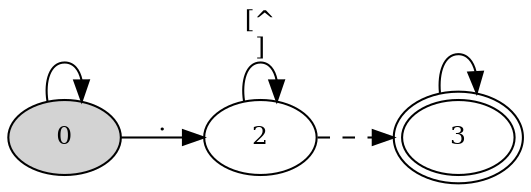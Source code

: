 digraph "SFA" {
rankdir=LR;

//Initial state
node [style = filled, shape = ellipse, peripheries = 1, fillcolor = "#d3d3d3ff", fontsize = 12]
0

//Final states
node [style = filled, shape = ellipse, peripheries = 2, fillcolor = white, fontsize = 12]
3

//Other states
node [style = filled, shape = ellipse, peripheries = 1, fillcolor = white, fontsize = 12]
2

//Transitions
0 -> 0 [label = "", fontsize = 12 ];
0 -> 2 [label = ".", fontsize = 12 ];
2 -> 2 [label = "[^\n]", fontsize = 12 ];
2 -> 3 [label = "", style = dashed, fontsize = 12 ];
3 -> 3 [label = "", fontsize = 12 ];
}
